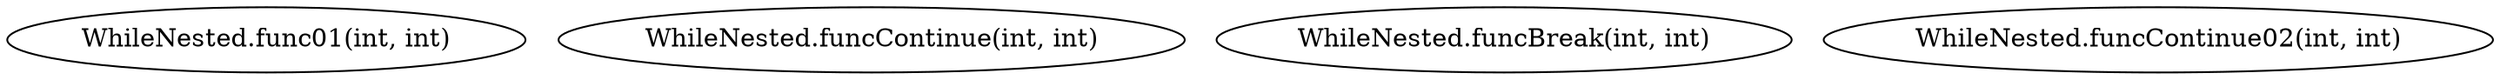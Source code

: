 digraph G {
  1 [ label="WhileNested.func01(int, int)" ];
  2 [ label="WhileNested.funcContinue(int, int)" ];
  3 [ label="WhileNested.funcBreak(int, int)" ];
  4 [ label="WhileNested.funcContinue02(int, int)" ];
}
